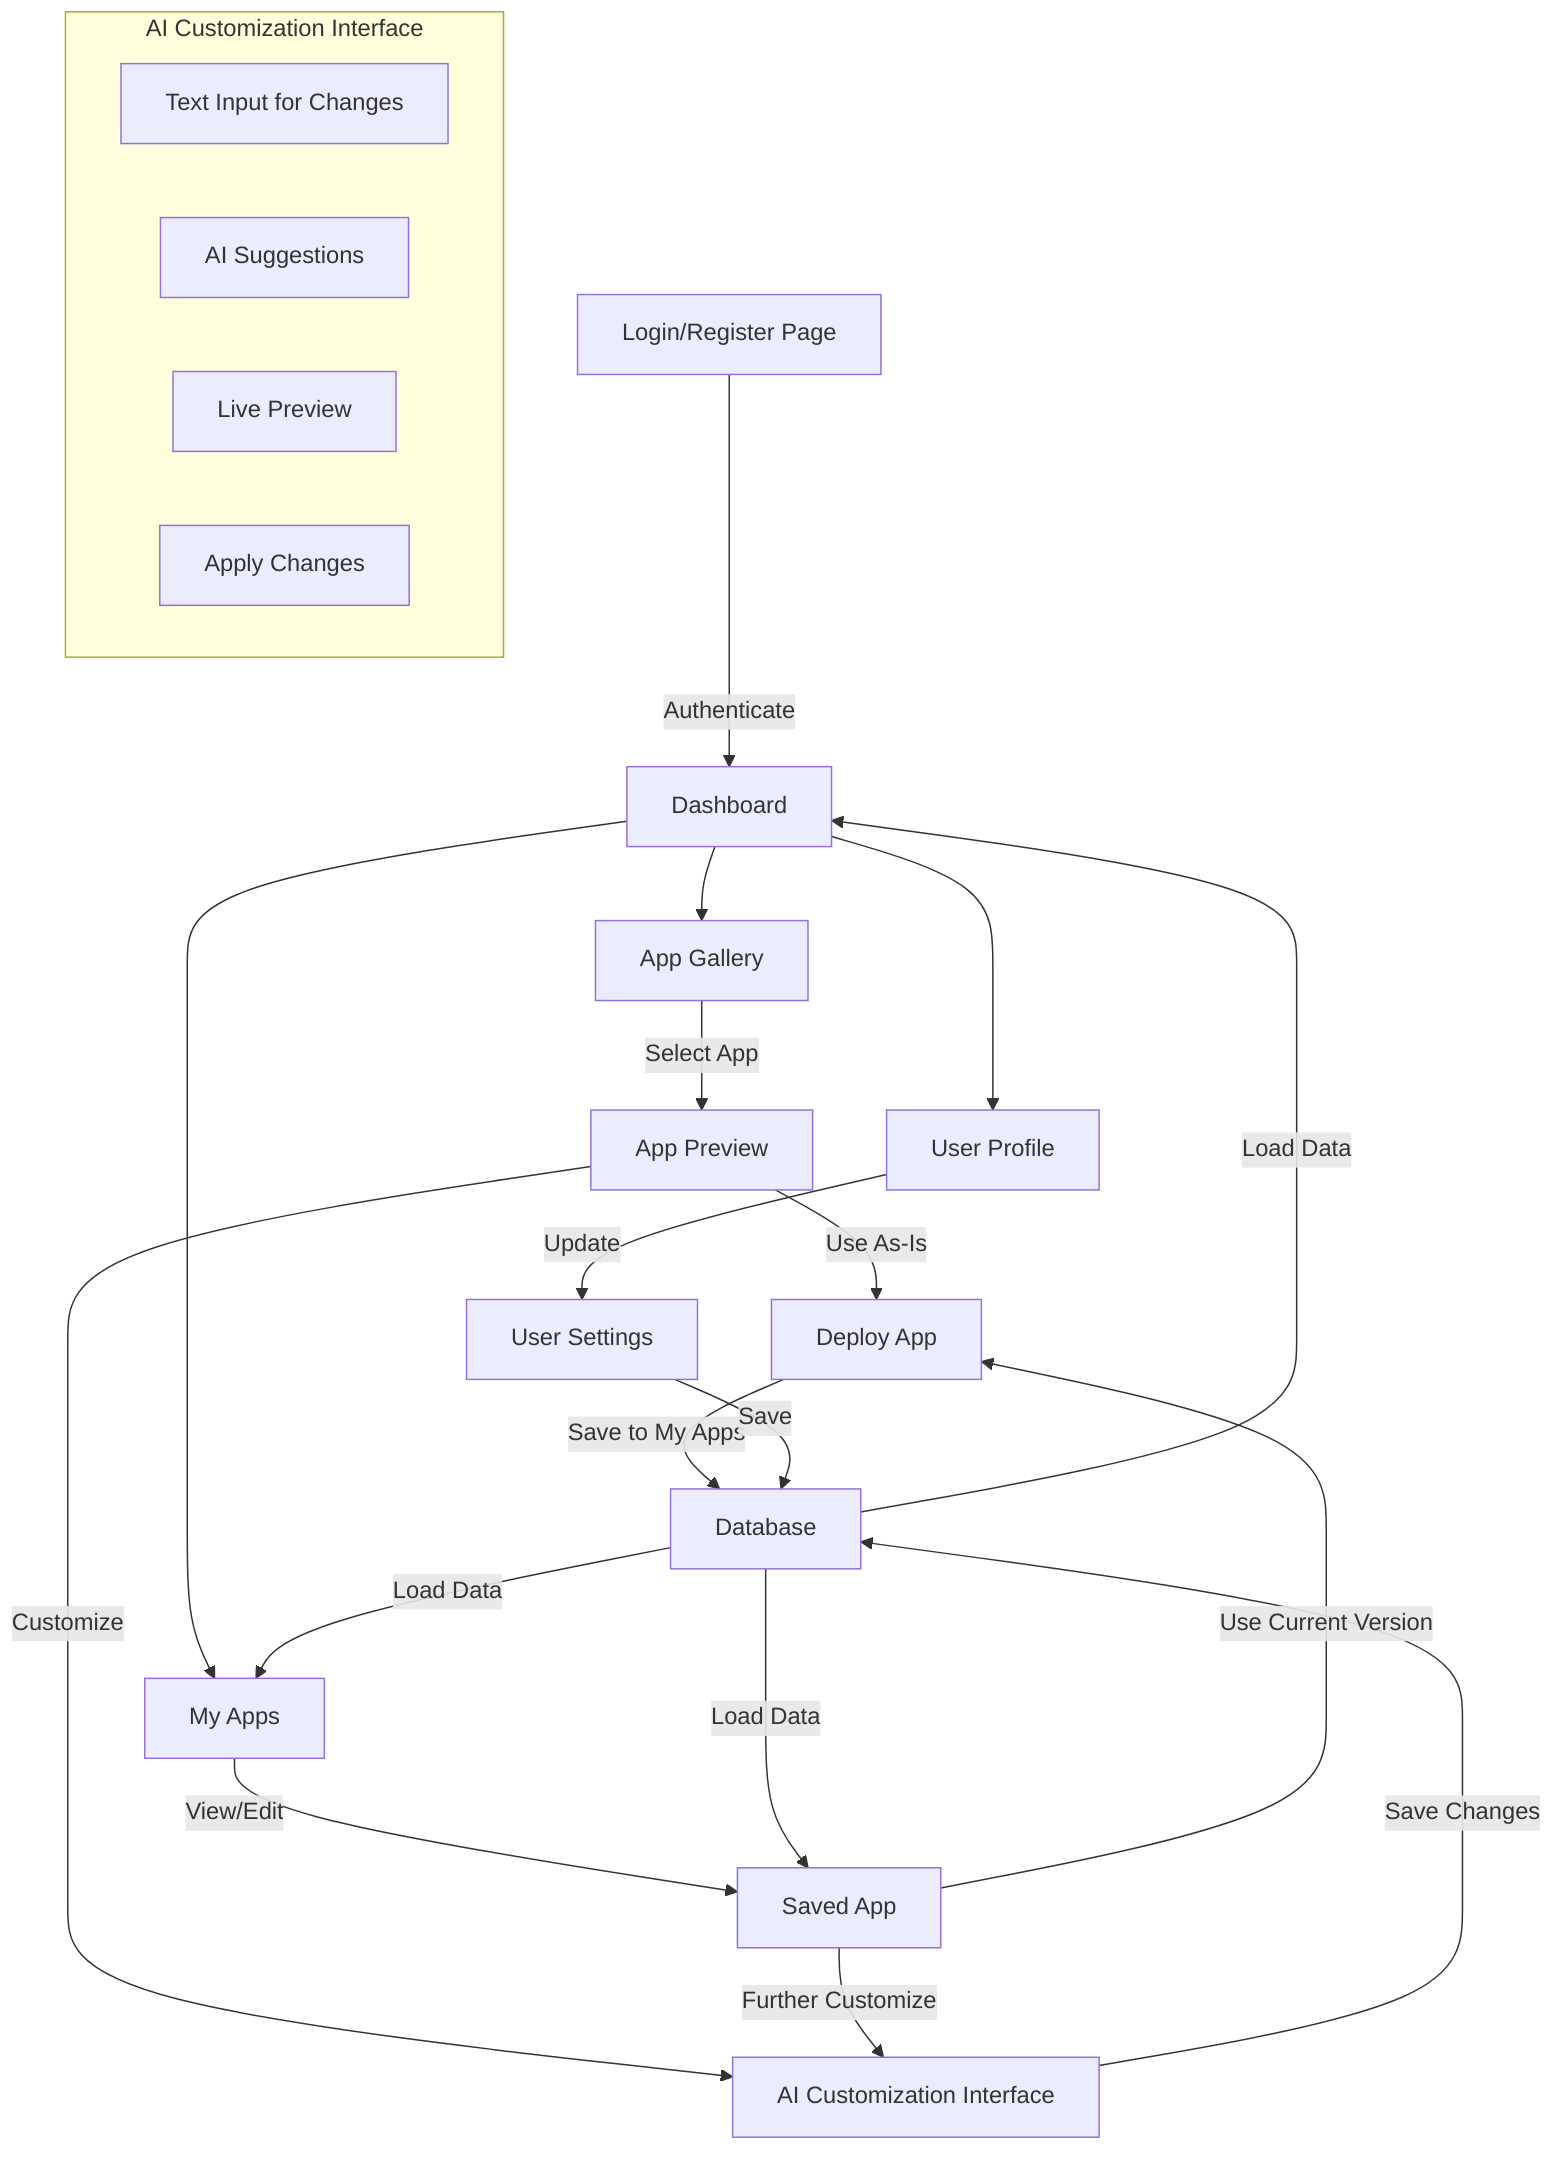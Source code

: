 graph TD
    A[Login/Register Page] -->|Authenticate| B[Dashboard]
    B --> C[App Gallery]
    B --> D[My Apps]
    B --> E[User Profile]
    
    C -->|Select App| F[App Preview]
    F -->|Use As-Is| K[Deploy App]
    F -->|Customize| G[AI Customization Interface]
    G -->|Save Changes| H[Database]
    
    K -->|Save to My Apps| H
    
    D -->|View/Edit| I[Saved App]
    I -->|Further Customize| G
    I -->|Use Current Version| K
    
    E -->|Update| J[User Settings]
    J -->|Save| H
    
    H -->|Load Data| B
    H -->|Load Data| D
    H -->|Load Data| I
    
    subgraph "AI Customization Interface"
    G1[Text Input for Changes]
    G2[AI Suggestions]
    G3[Live Preview]
    G4[Apply Changes]
    end